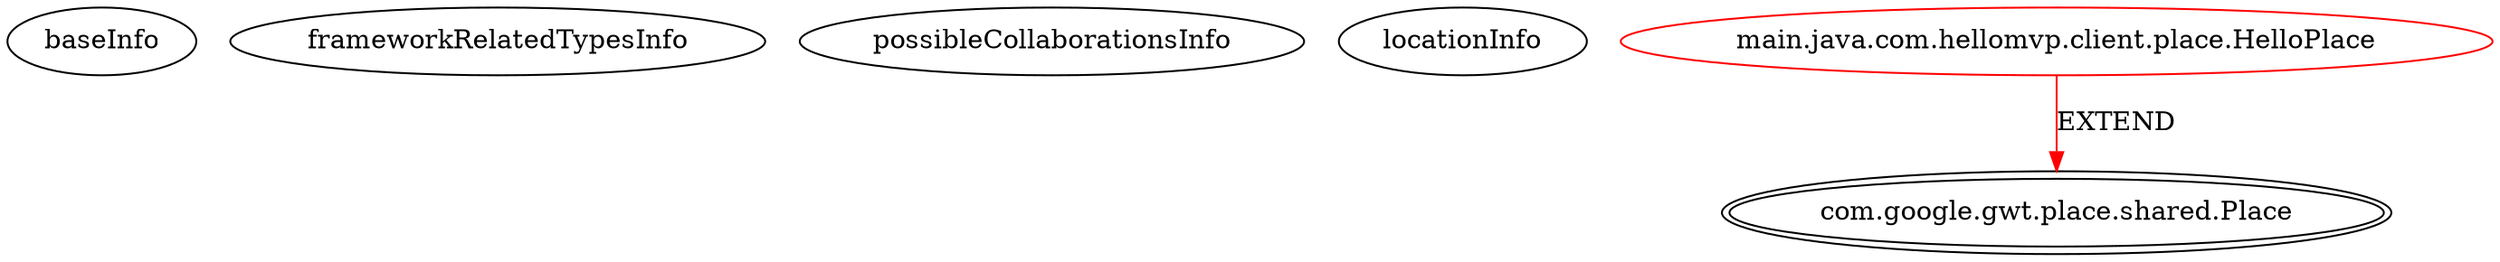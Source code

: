 digraph {
baseInfo[graphId=670,category="extension_graph",isAnonymous=false,possibleRelation=false]
frameworkRelatedTypesInfo[0="com.google.gwt.place.shared.Place"]
possibleCollaborationsInfo[]
locationInfo[projectName="anozaki-GwtHelloMvpTest",filePath="/anozaki-GwtHelloMvpTest/GwtHelloMvpTest-master/src/main/java/com/hellomvp/client/place/HelloPlace.java",contextSignature="HelloPlace",graphId="670"]
0[label="main.java.com.hellomvp.client.place.HelloPlace",vertexType="ROOT_CLIENT_CLASS_DECLARATION",isFrameworkType=false,color=red]
1[label="com.google.gwt.place.shared.Place",vertexType="FRAMEWORK_CLASS_TYPE",isFrameworkType=true,peripheries=2]
0->1[label="EXTEND",color=red]
}
